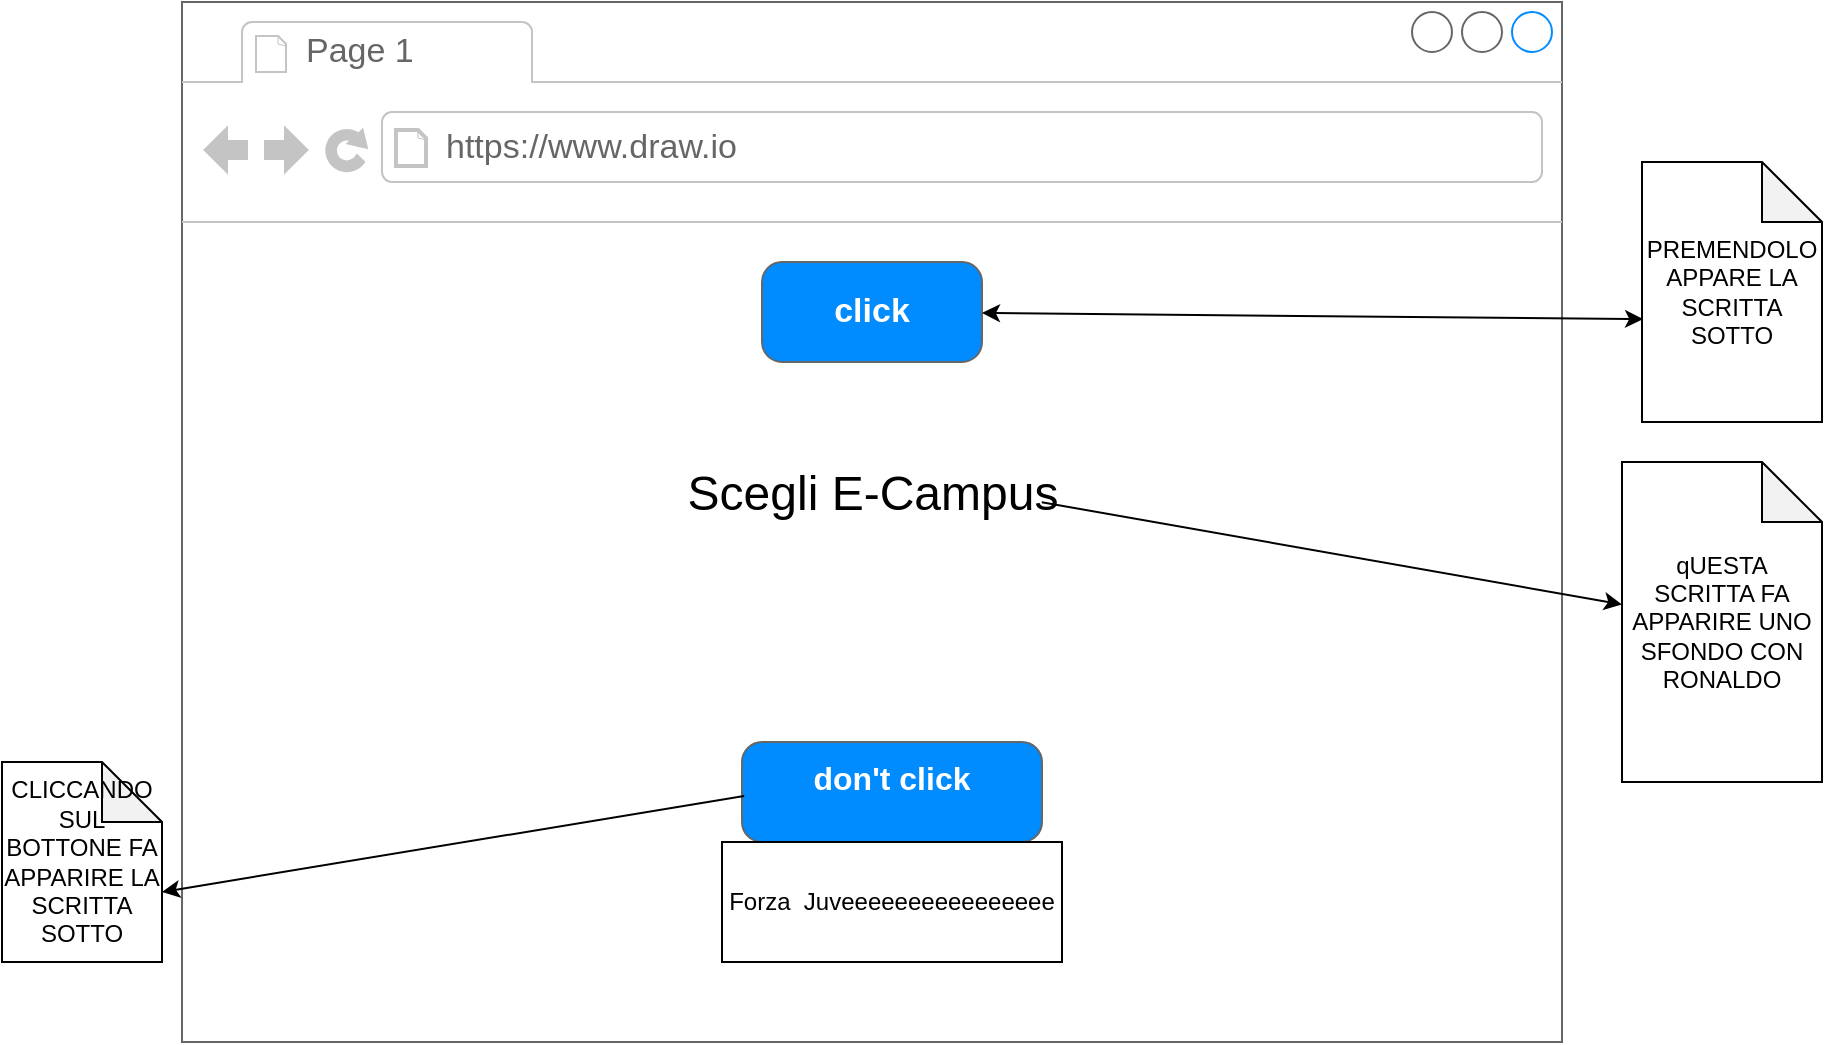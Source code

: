 <mxfile version="14.4.4" type="github">
  <diagram id="nAmxRCxkEcYxJnRmAlGo" name="Page-1">
    <mxGraphModel dx="880" dy="1672" grid="1" gridSize="10" guides="1" tooltips="1" connect="1" arrows="1" fold="1" page="1" pageScale="1" pageWidth="827" pageHeight="1169" math="0" shadow="0">
      <root>
        <mxCell id="0" />
        <mxCell id="1" parent="0" />
        <mxCell id="Z-sgu7zI139RoXBp0RE4-1" value="&lt;font style=&quot;font-size: 24px&quot;&gt;Scegli E-Campus&lt;br&gt;&lt;br&gt;&lt;/font&gt;" style="strokeWidth=1;shadow=0;dashed=0;align=center;html=1;shape=mxgraph.mockup.containers.browserWindow;rSize=0;strokeColor=#666666;strokeColor2=#008cff;strokeColor3=#c4c4c4;mainText=,;recursiveResize=0;" parent="1" vertex="1">
          <mxGeometry x="120" y="-150" width="690" height="520" as="geometry" />
        </mxCell>
        <mxCell id="Z-sgu7zI139RoXBp0RE4-2" value="Page 1" style="strokeWidth=1;shadow=0;dashed=0;align=center;html=1;shape=mxgraph.mockup.containers.anchor;fontSize=17;fontColor=#666666;align=left;" parent="Z-sgu7zI139RoXBp0RE4-1" vertex="1">
          <mxGeometry x="60" y="12" width="110" height="26" as="geometry" />
        </mxCell>
        <mxCell id="Z-sgu7zI139RoXBp0RE4-3" value="https://www.draw.io" style="strokeWidth=1;shadow=0;dashed=0;align=center;html=1;shape=mxgraph.mockup.containers.anchor;rSize=0;fontSize=17;fontColor=#666666;align=left;" parent="Z-sgu7zI139RoXBp0RE4-1" vertex="1">
          <mxGeometry x="130" y="60" width="250" height="26" as="geometry" />
        </mxCell>
        <mxCell id="Z-sgu7zI139RoXBp0RE4-4" value="click&lt;br&gt;" style="strokeWidth=1;shadow=0;dashed=0;align=center;html=1;shape=mxgraph.mockup.buttons.button;strokeColor=#666666;fontColor=#ffffff;mainText=;buttonStyle=round;fontSize=17;fontStyle=1;fillColor=#008cff;whiteSpace=wrap;" parent="Z-sgu7zI139RoXBp0RE4-1" vertex="1">
          <mxGeometry x="290" y="130" width="110" height="50" as="geometry" />
        </mxCell>
        <mxCell id="Z-sgu7zI139RoXBp0RE4-14" value="" style="strokeWidth=1;shadow=0;dashed=0;align=center;html=1;shape=mxgraph.mockup.buttons.multiButton;fillColor=#008cff;strokeColor=#666666;mainText=;subText=;" parent="Z-sgu7zI139RoXBp0RE4-1" vertex="1">
          <mxGeometry x="280" y="370" width="150" height="50" as="geometry" />
        </mxCell>
        <mxCell id="Z-sgu7zI139RoXBp0RE4-15" value="don&#39;t click" style="strokeWidth=1;shadow=0;dashed=0;align=center;html=1;shape=mxgraph.mockup.anchor;fontSize=16;fontColor=#ffffff;fontStyle=1;whiteSpace=wrap;" parent="Z-sgu7zI139RoXBp0RE4-14" vertex="1">
          <mxGeometry y="8" width="150" height="20" as="geometry" />
        </mxCell>
        <mxCell id="Z-sgu7zI139RoXBp0RE4-16" value="" style="strokeWidth=1;shadow=0;dashed=0;align=center;html=1;shape=mxgraph.mockup.anchor;fontSize=12;fontColor=#ffffff;fontStyle=1;whiteSpace=wrap;" parent="Z-sgu7zI139RoXBp0RE4-14" vertex="1">
          <mxGeometry y="30" width="150" height="10" as="geometry" />
        </mxCell>
        <mxCell id="Z-sgu7zI139RoXBp0RE4-17" value="Forza&amp;nbsp; Juveeeeeeeeeeeeeeee" style="rounded=0;whiteSpace=wrap;html=1;" parent="Z-sgu7zI139RoXBp0RE4-1" vertex="1">
          <mxGeometry x="270" y="420" width="170" height="60" as="geometry" />
        </mxCell>
        <mxCell id="Z-sgu7zI139RoXBp0RE4-6" value="PREMENDOLO APPARE LA SCRITTA SOTTO" style="shape=note;whiteSpace=wrap;html=1;backgroundOutline=1;darkOpacity=0.05;" parent="1" vertex="1">
          <mxGeometry x="850" y="-70" width="90" height="130" as="geometry" />
        </mxCell>
        <mxCell id="Z-sgu7zI139RoXBp0RE4-7" value="qUESTA SCRITTA FA APPARIRE UNO SFONDO CON RONALDO" style="shape=note;whiteSpace=wrap;html=1;backgroundOutline=1;darkOpacity=0.05;" parent="1" vertex="1">
          <mxGeometry x="840" y="80" width="100" height="160" as="geometry" />
        </mxCell>
        <mxCell id="Z-sgu7zI139RoXBp0RE4-8" value="" style="endArrow=classic;startArrow=classic;html=1;entryX=0.006;entryY=0.604;entryDx=0;entryDy=0;entryPerimeter=0;" parent="1" source="Z-sgu7zI139RoXBp0RE4-4" target="Z-sgu7zI139RoXBp0RE4-6" edge="1">
          <mxGeometry width="50" height="50" relative="1" as="geometry">
            <mxPoint x="450" y="250" as="sourcePoint" />
            <mxPoint x="500" y="200" as="targetPoint" />
          </mxGeometry>
        </mxCell>
        <mxCell id="Z-sgu7zI139RoXBp0RE4-11" value="" style="endArrow=classic;html=1;exitX=0.623;exitY=0.481;exitDx=0;exitDy=0;exitPerimeter=0;" parent="1" source="Z-sgu7zI139RoXBp0RE4-1" target="Z-sgu7zI139RoXBp0RE4-7" edge="1">
          <mxGeometry width="50" height="50" relative="1" as="geometry">
            <mxPoint x="450" y="210" as="sourcePoint" />
            <mxPoint x="500" y="160" as="targetPoint" />
          </mxGeometry>
        </mxCell>
        <mxCell id="Z-sgu7zI139RoXBp0RE4-18" value="CLICCANDO SUL BOTTONE FA APPARIRE LA SCRITTA SOTTO" style="shape=note;whiteSpace=wrap;html=1;backgroundOutline=1;darkOpacity=0.05;" parent="1" vertex="1">
          <mxGeometry x="30" y="230" width="80" height="100" as="geometry" />
        </mxCell>
        <mxCell id="Z-sgu7zI139RoXBp0RE4-19" value="" style="endArrow=classic;html=1;entryX=0;entryY=0;entryDx=80;entryDy=65;entryPerimeter=0;exitX=0.007;exitY=0.54;exitDx=0;exitDy=0;exitPerimeter=0;" parent="1" source="Z-sgu7zI139RoXBp0RE4-14" target="Z-sgu7zI139RoXBp0RE4-18" edge="1">
          <mxGeometry width="50" height="50" relative="1" as="geometry">
            <mxPoint x="480" y="120" as="sourcePoint" />
            <mxPoint x="530" y="70" as="targetPoint" />
          </mxGeometry>
        </mxCell>
      </root>
    </mxGraphModel>
  </diagram>
</mxfile>
